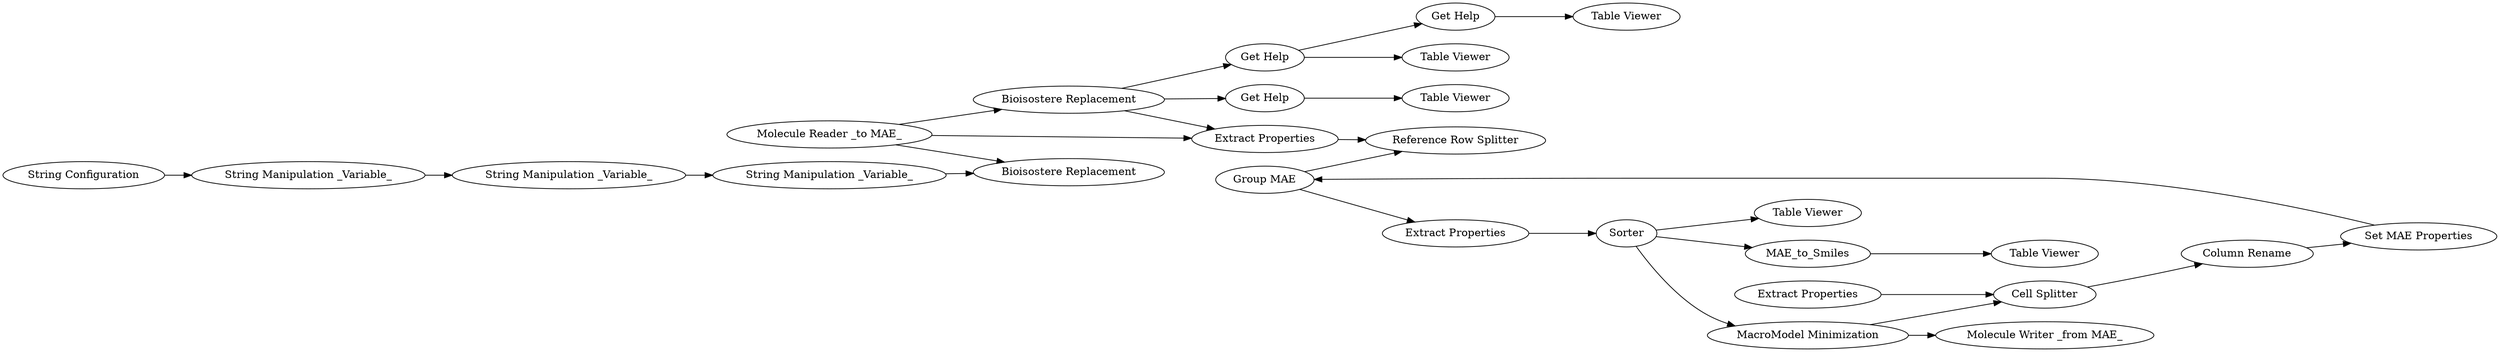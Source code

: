 digraph {
	2 -> 23
	29 -> 28
	2 -> 1
	1 -> 23
	28 -> 26
	1 -> 51
	30 -> 55
	55 -> 56
	51 -> 15542
	26 -> 27
	15420 -> 15535
	12 -> 31
	27 -> 30
	30 -> 25
	15543 -> 15544
	26 -> 22
	2 -> 57
	55 -> 31
	15537 -> 15538
	51 -> 54
	15535 -> 15537
	1 -> 15543
	15542 -> 15541
	15538 -> 57
	31 -> 29
	52 -> 53
	30 -> 52
	23 -> 22
	27 [label="Extract Properties"]
	15544 [label="Table Viewer"]
	57 [label="Bioisostere Replacement"]
	55 [label="MacroModel Minimization"]
	26 [label="Group MAE"]
	15420 [label="String Configuration"]
	15542 [label="Get Help"]
	31 [label="Cell Splitter"]
	51 [label="Get Help"]
	56 [label="Molecule Writer _from MAE_"]
	25 [label="Table Viewer"]
	54 [label="Table Viewer"]
	15538 [label="String Manipulation _Variable_"]
	12 [label="Extract Properties"]
	1 [label="Bioisostere Replacement"]
	22 [label="Reference Row Splitter"]
	53 [label="Table Viewer"]
	28 [label="Set MAE Properties"]
	23 [label="Extract Properties"]
	15537 [label="String Manipulation _Variable_"]
	29 [label="Column Rename"]
	15543 [label="Get Help"]
	15541 [label="Table Viewer"]
	15535 [label="String Manipulation _Variable_"]
	52 [label=MAE_to_Smiles]
	30 [label=Sorter]
	2 [label="Molecule Reader _to MAE_"]
	rankdir=LR
}
